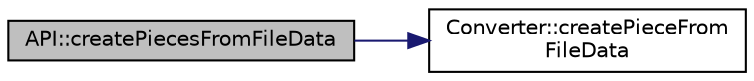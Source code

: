 digraph "API::createPiecesFromFileData"
{
 // LATEX_PDF_SIZE
  edge [fontname="Helvetica",fontsize="10",labelfontname="Helvetica",labelfontsize="10"];
  node [fontname="Helvetica",fontsize="10",shape=record];
  rankdir="LR";
  Node1 [label="API::createPiecesFromFileData",height=0.2,width=0.4,color="black", fillcolor="grey75", style="filled", fontcolor="black",tooltip=" "];
  Node1 -> Node2 [color="midnightblue",fontsize="10",style="solid",fontname="Helvetica"];
  Node2 [label="Converter::createPieceFrom\lFileData",height=0.2,width=0.4,color="black", fillcolor="white", style="filled",URL="$classConverter.html#acba4ac4e7e6fdd6583b36bd973bb8124",tooltip="Creates a new piece from the given file data."];
}
